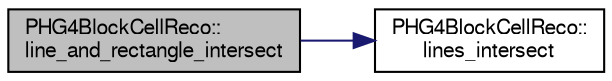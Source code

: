 digraph "PHG4BlockCellReco::line_and_rectangle_intersect"
{
  bgcolor="transparent";
  edge [fontname="FreeSans",fontsize="10",labelfontname="FreeSans",labelfontsize="10"];
  node [fontname="FreeSans",fontsize="10",shape=record];
  rankdir="LR";
  Node1 [label="PHG4BlockCellReco::\lline_and_rectangle_intersect",height=0.2,width=0.4,color="black", fillcolor="grey75", style="filled" fontcolor="black"];
  Node1 -> Node2 [color="midnightblue",fontsize="10",style="solid",fontname="FreeSans"];
  Node2 [label="PHG4BlockCellReco::\llines_intersect",height=0.2,width=0.4,color="black",URL="$df/d5e/classPHG4BlockCellReco.html#a9693ab219e944b828168b23a4853de32"];
}
